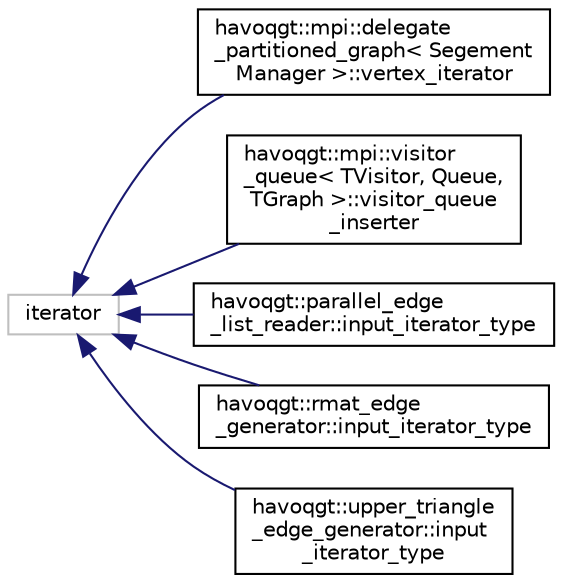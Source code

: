 digraph "Graphical Class Hierarchy"
{
  edge [fontname="Helvetica",fontsize="10",labelfontname="Helvetica",labelfontsize="10"];
  node [fontname="Helvetica",fontsize="10",shape=record];
  rankdir="LR";
  Node1 [label="iterator",height=0.2,width=0.4,color="grey75", fillcolor="white", style="filled"];
  Node1 -> Node2 [dir="back",color="midnightblue",fontsize="10",style="solid",fontname="Helvetica"];
  Node2 [label="havoqgt::mpi::delegate\l_partitioned_graph\< Segement\lManager \>::vertex_iterator",height=0.2,width=0.4,color="black", fillcolor="white", style="filled",URL="$classhavoqgt_1_1mpi_1_1delegate__partitioned__graph_1_1vertex__iterator.html"];
  Node1 -> Node3 [dir="back",color="midnightblue",fontsize="10",style="solid",fontname="Helvetica"];
  Node3 [label="havoqgt::mpi::visitor\l_queue\< TVisitor, Queue,\l TGraph \>::visitor_queue\l_inserter",height=0.2,width=0.4,color="black", fillcolor="white", style="filled",URL="$classhavoqgt_1_1mpi_1_1visitor__queue_1_1visitor__queue__inserter.html"];
  Node1 -> Node4 [dir="back",color="midnightblue",fontsize="10",style="solid",fontname="Helvetica"];
  Node4 [label="havoqgt::parallel_edge\l_list_reader::input_iterator_type",height=0.2,width=0.4,color="black", fillcolor="white", style="filled",URL="$classhavoqgt_1_1parallel__edge__list__reader_1_1input__iterator__type.html",tooltip="InputIterator class for rmat_edge_generator. "];
  Node1 -> Node5 [dir="back",color="midnightblue",fontsize="10",style="solid",fontname="Helvetica"];
  Node5 [label="havoqgt::rmat_edge\l_generator::input_iterator_type",height=0.2,width=0.4,color="black", fillcolor="white", style="filled",URL="$classhavoqgt_1_1rmat__edge__generator_1_1input__iterator__type.html",tooltip="InputIterator class for rmat_edge_generator. "];
  Node1 -> Node6 [dir="back",color="midnightblue",fontsize="10",style="solid",fontname="Helvetica"];
  Node6 [label="havoqgt::upper_triangle\l_edge_generator::input\l_iterator_type",height=0.2,width=0.4,color="black", fillcolor="white", style="filled",URL="$classhavoqgt_1_1upper__triangle__edge__generator_1_1input__iterator__type.html",tooltip="InputIterator class for upper_triangle_edge_generator. "];
}
